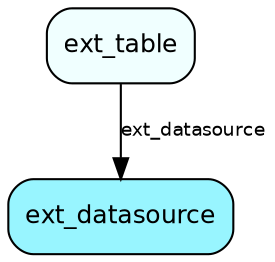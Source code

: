 digraph ext_datasource  {
node [shape = box style="rounded, filled" fontname = "Helvetica" fontsize = "12" ]
edge [fontname = "Helvetica" fontsize = "9"]

ext_datasource[fillcolor = "cadetblue1"]
ext_table[fillcolor = "azure1"]
ext_table -> ext_datasource [label = "ext_datasource"]
}

